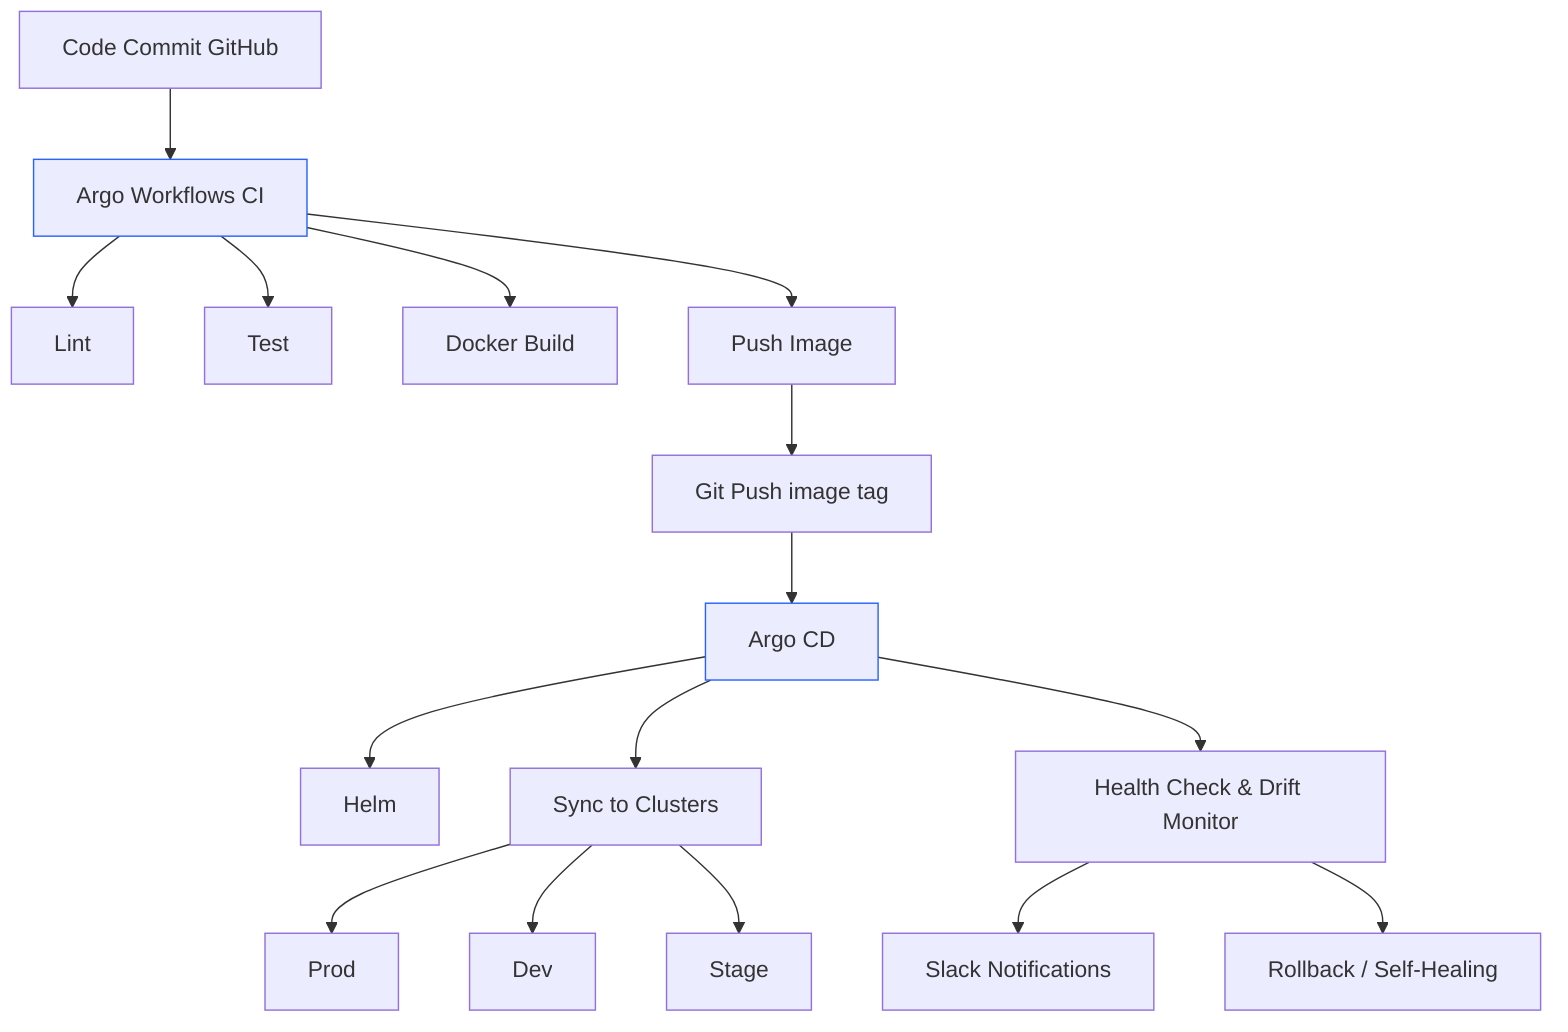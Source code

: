 graph TD
  A[Code Commit GitHub] --> B[Argo Workflows CI]
  B --> B1[Lint]
  B --> B2[Test]
  B --> B3[Docker Build]
  B --> B4[Push Image]
  B4 --> C[Git Push image tag ]
  C --> D[Argo CD ]
  D --> D1[Helm]
  D --> D2[Sync to Clusters]
  D --> D3[Health Check & Drift Monitor]
  D3 --> E[Slack Notifications]
  D2 --> F[Prod]
  D3 --> G[Rollback / Self-Healing]
  D2 --> I[Dev ]
  D2 --> J[Stage]
  %% Apply styles
  %% classDef argocdStyle fill:#f9f,stroke:#333,stroke-width:2px;
  %% class D argocdStyle;
  style B stroke:#2962FF
  style D stroke:#2962FF
